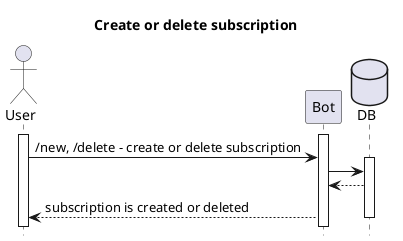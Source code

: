 @startuml
hide footbox

title Create or delete subscription

actor User as user
participant Bot as bot
database DB as db

activate user
activate bot
user -> bot: /new, /delete - create or delete subscription
activate db
bot -> db
db --> bot
bot --> user: subscription is created or deleted
deactivate db
@enduml
